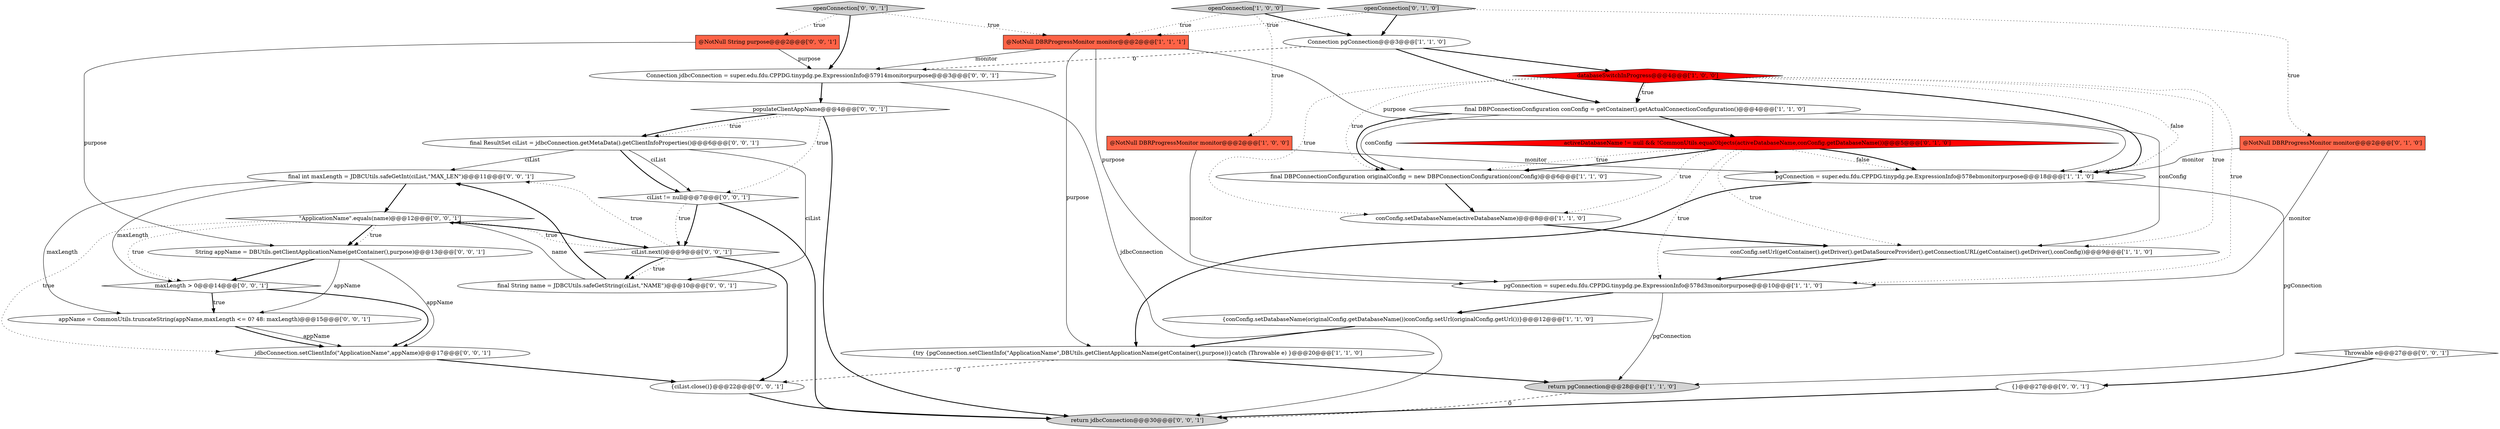 digraph {
20 [style = filled, label = "final ResultSet ciList = jdbcConnection.getMetaData().getClientInfoProperties()@@@6@@@['0', '0', '1']", fillcolor = white, shape = ellipse image = "AAA0AAABBB3BBB"];
8 [style = filled, label = "{conConfig.setDatabaseName(originalConfig.getDatabaseName())conConfig.setUrl(originalConfig.getUrl())}@@@12@@@['1', '1', '0']", fillcolor = white, shape = ellipse image = "AAA0AAABBB1BBB"];
31 [style = filled, label = "final int maxLength = JDBCUtils.safeGetInt(ciList,\"MAX_LEN\")@@@11@@@['0', '0', '1']", fillcolor = white, shape = ellipse image = "AAA0AAABBB3BBB"];
23 [style = filled, label = "populateClientAppName@@@4@@@['0', '0', '1']", fillcolor = white, shape = diamond image = "AAA0AAABBB3BBB"];
33 [style = filled, label = "Throwable e@@@27@@@['0', '0', '1']", fillcolor = white, shape = diamond image = "AAA0AAABBB3BBB"];
1 [style = filled, label = "databaseSwitchInProgress@@@4@@@['1', '0', '0']", fillcolor = red, shape = diamond image = "AAA1AAABBB1BBB"];
5 [style = filled, label = "pgConnection = super.edu.fdu.CPPDG.tinypdg.pe.ExpressionInfo@578ebmonitorpurpose@@@18@@@['1', '1', '0']", fillcolor = white, shape = ellipse image = "AAA0AAABBB1BBB"];
7 [style = filled, label = "conConfig.setDatabaseName(activeDatabaseName)@@@8@@@['1', '1', '0']", fillcolor = white, shape = ellipse image = "AAA0AAABBB1BBB"];
19 [style = filled, label = "openConnection['0', '0', '1']", fillcolor = lightgray, shape = diamond image = "AAA0AAABBB3BBB"];
16 [style = filled, label = "@NotNull DBRProgressMonitor monitor@@@2@@@['0', '1', '0']", fillcolor = tomato, shape = box image = "AAA0AAABBB2BBB"];
29 [style = filled, label = "return jdbcConnection@@@30@@@['0', '0', '1']", fillcolor = lightgray, shape = ellipse image = "AAA0AAABBB3BBB"];
17 [style = filled, label = "{ciList.close()}@@@22@@@['0', '0', '1']", fillcolor = white, shape = ellipse image = "AAA0AAABBB3BBB"];
4 [style = filled, label = "final DBPConnectionConfiguration originalConfig = new DBPConnectionConfiguration(conConfig)@@@6@@@['1', '1', '0']", fillcolor = white, shape = ellipse image = "AAA0AAABBB1BBB"];
15 [style = filled, label = "activeDatabaseName != null && !CommonUtils.equalObjects(activeDatabaseName,conConfig.getDatabaseName())@@@5@@@['0', '1', '0']", fillcolor = red, shape = diamond image = "AAA1AAABBB2BBB"];
34 [style = filled, label = "appName = CommonUtils.truncateString(appName,maxLength <= 0? 48: maxLength)@@@15@@@['0', '0', '1']", fillcolor = white, shape = ellipse image = "AAA0AAABBB3BBB"];
11 [style = filled, label = "conConfig.setUrl(getContainer().getDriver().getDataSourceProvider().getConnectionURL(getContainer().getDriver(),conConfig))@@@9@@@['1', '1', '0']", fillcolor = white, shape = ellipse image = "AAA0AAABBB1BBB"];
12 [style = filled, label = "return pgConnection@@@28@@@['1', '1', '0']", fillcolor = lightgray, shape = ellipse image = "AAA0AAABBB1BBB"];
13 [style = filled, label = "pgConnection = super.edu.fdu.CPPDG.tinypdg.pe.ExpressionInfo@578d3monitorpurpose@@@10@@@['1', '1', '0']", fillcolor = white, shape = ellipse image = "AAA0AAABBB1BBB"];
2 [style = filled, label = "@NotNull DBRProgressMonitor monitor@@@2@@@['1', '0', '0']", fillcolor = tomato, shape = box image = "AAA0AAABBB1BBB"];
32 [style = filled, label = "\"ApplicationName\".equals(name)@@@12@@@['0', '0', '1']", fillcolor = white, shape = diamond image = "AAA0AAABBB3BBB"];
9 [style = filled, label = "@NotNull DBRProgressMonitor monitor@@@2@@@['1', '1', '1']", fillcolor = tomato, shape = box image = "AAA0AAABBB1BBB"];
24 [style = filled, label = "ciList != null@@@7@@@['0', '0', '1']", fillcolor = white, shape = diamond image = "AAA0AAABBB3BBB"];
30 [style = filled, label = "ciList.next()@@@9@@@['0', '0', '1']", fillcolor = white, shape = diamond image = "AAA0AAABBB3BBB"];
6 [style = filled, label = "{try {pgConnection.setClientInfo(\"ApplicationName\",DBUtils.getClientApplicationName(getContainer(),purpose))}catch (Throwable e) }@@@20@@@['1', '1', '0']", fillcolor = white, shape = ellipse image = "AAA0AAABBB1BBB"];
0 [style = filled, label = "Connection pgConnection@@@3@@@['1', '1', '0']", fillcolor = white, shape = ellipse image = "AAA0AAABBB1BBB"];
14 [style = filled, label = "openConnection['0', '1', '0']", fillcolor = lightgray, shape = diamond image = "AAA0AAABBB2BBB"];
18 [style = filled, label = "maxLength > 0@@@14@@@['0', '0', '1']", fillcolor = white, shape = diamond image = "AAA0AAABBB3BBB"];
3 [style = filled, label = "final DBPConnectionConfiguration conConfig = getContainer().getActualConnectionConfiguration()@@@4@@@['1', '1', '0']", fillcolor = white, shape = ellipse image = "AAA0AAABBB1BBB"];
26 [style = filled, label = "String appName = DBUtils.getClientApplicationName(getContainer(),purpose)@@@13@@@['0', '0', '1']", fillcolor = white, shape = ellipse image = "AAA0AAABBB3BBB"];
25 [style = filled, label = "final String name = JDBCUtils.safeGetString(ciList,\"NAME\")@@@10@@@['0', '0', '1']", fillcolor = white, shape = ellipse image = "AAA0AAABBB3BBB"];
28 [style = filled, label = "Connection jdbcConnection = super.edu.fdu.CPPDG.tinypdg.pe.ExpressionInfo@57914monitorpurpose@@@3@@@['0', '0', '1']", fillcolor = white, shape = ellipse image = "AAA0AAABBB3BBB"];
21 [style = filled, label = "{}@@@27@@@['0', '0', '1']", fillcolor = white, shape = ellipse image = "AAA0AAABBB3BBB"];
10 [style = filled, label = "openConnection['1', '0', '0']", fillcolor = lightgray, shape = diamond image = "AAA0AAABBB1BBB"];
27 [style = filled, label = "jdbcConnection.setClientInfo(\"ApplicationName\",appName)@@@17@@@['0', '0', '1']", fillcolor = white, shape = ellipse image = "AAA0AAABBB3BBB"];
22 [style = filled, label = "@NotNull String purpose@@@2@@@['0', '0', '1']", fillcolor = tomato, shape = box image = "AAA0AAABBB3BBB"];
1->5 [style = bold, label=""];
20->31 [style = solid, label="ciList"];
9->13 [style = solid, label="purpose"];
31->34 [style = solid, label="maxLength"];
3->4 [style = solid, label="conConfig"];
9->28 [style = solid, label="monitor"];
8->6 [style = bold, label=""];
15->7 [style = dotted, label="true"];
3->4 [style = bold, label=""];
18->34 [style = dotted, label="true"];
24->30 [style = bold, label=""];
25->31 [style = bold, label=""];
1->3 [style = dotted, label="true"];
23->29 [style = bold, label=""];
1->13 [style = dotted, label="true"];
11->13 [style = bold, label=""];
27->17 [style = bold, label=""];
26->34 [style = solid, label="appName"];
1->5 [style = dotted, label="false"];
5->12 [style = solid, label="pgConnection"];
19->28 [style = bold, label=""];
9->5 [style = solid, label="purpose"];
20->25 [style = solid, label="ciList"];
0->3 [style = bold, label=""];
16->5 [style = solid, label="monitor"];
7->11 [style = bold, label=""];
6->17 [style = dashed, label="0"];
1->4 [style = dotted, label="true"];
0->28 [style = dashed, label="0"];
32->26 [style = bold, label=""];
15->13 [style = dotted, label="true"];
21->29 [style = bold, label=""];
22->28 [style = solid, label="purpose"];
5->6 [style = bold, label=""];
22->26 [style = solid, label="purpose"];
10->0 [style = bold, label=""];
19->9 [style = dotted, label="true"];
19->22 [style = dotted, label="true"];
30->32 [style = dotted, label="true"];
9->6 [style = solid, label="purpose"];
23->24 [style = dotted, label="true"];
23->20 [style = bold, label=""];
32->18 [style = dotted, label="true"];
30->17 [style = bold, label=""];
3->11 [style = solid, label="conConfig"];
20->24 [style = solid, label="ciList"];
16->13 [style = solid, label="monitor"];
28->29 [style = solid, label="jdbcConnection"];
31->32 [style = bold, label=""];
18->34 [style = bold, label=""];
1->3 [style = bold, label=""];
26->18 [style = bold, label=""];
26->27 [style = solid, label="appName"];
24->30 [style = dotted, label="true"];
15->5 [style = dotted, label="false"];
32->30 [style = bold, label=""];
10->9 [style = dotted, label="true"];
31->18 [style = solid, label="maxLength"];
4->7 [style = bold, label=""];
14->16 [style = dotted, label="true"];
23->20 [style = dotted, label="true"];
2->13 [style = solid, label="monitor"];
30->25 [style = dotted, label="true"];
10->2 [style = dotted, label="true"];
28->23 [style = bold, label=""];
0->1 [style = bold, label=""];
2->5 [style = solid, label="monitor"];
15->11 [style = dotted, label="true"];
30->31 [style = dotted, label="true"];
6->12 [style = bold, label=""];
13->12 [style = solid, label="pgConnection"];
1->11 [style = dotted, label="true"];
30->25 [style = bold, label=""];
3->15 [style = bold, label=""];
24->29 [style = bold, label=""];
15->4 [style = dotted, label="true"];
15->5 [style = bold, label=""];
34->27 [style = solid, label="appName"];
1->7 [style = dotted, label="true"];
32->27 [style = dotted, label="true"];
14->0 [style = bold, label=""];
18->27 [style = bold, label=""];
15->4 [style = bold, label=""];
12->29 [style = dashed, label="0"];
32->26 [style = dotted, label="true"];
14->9 [style = dotted, label="true"];
25->32 [style = solid, label="name"];
13->8 [style = bold, label=""];
33->21 [style = bold, label=""];
20->24 [style = bold, label=""];
17->29 [style = bold, label=""];
34->27 [style = bold, label=""];
}
